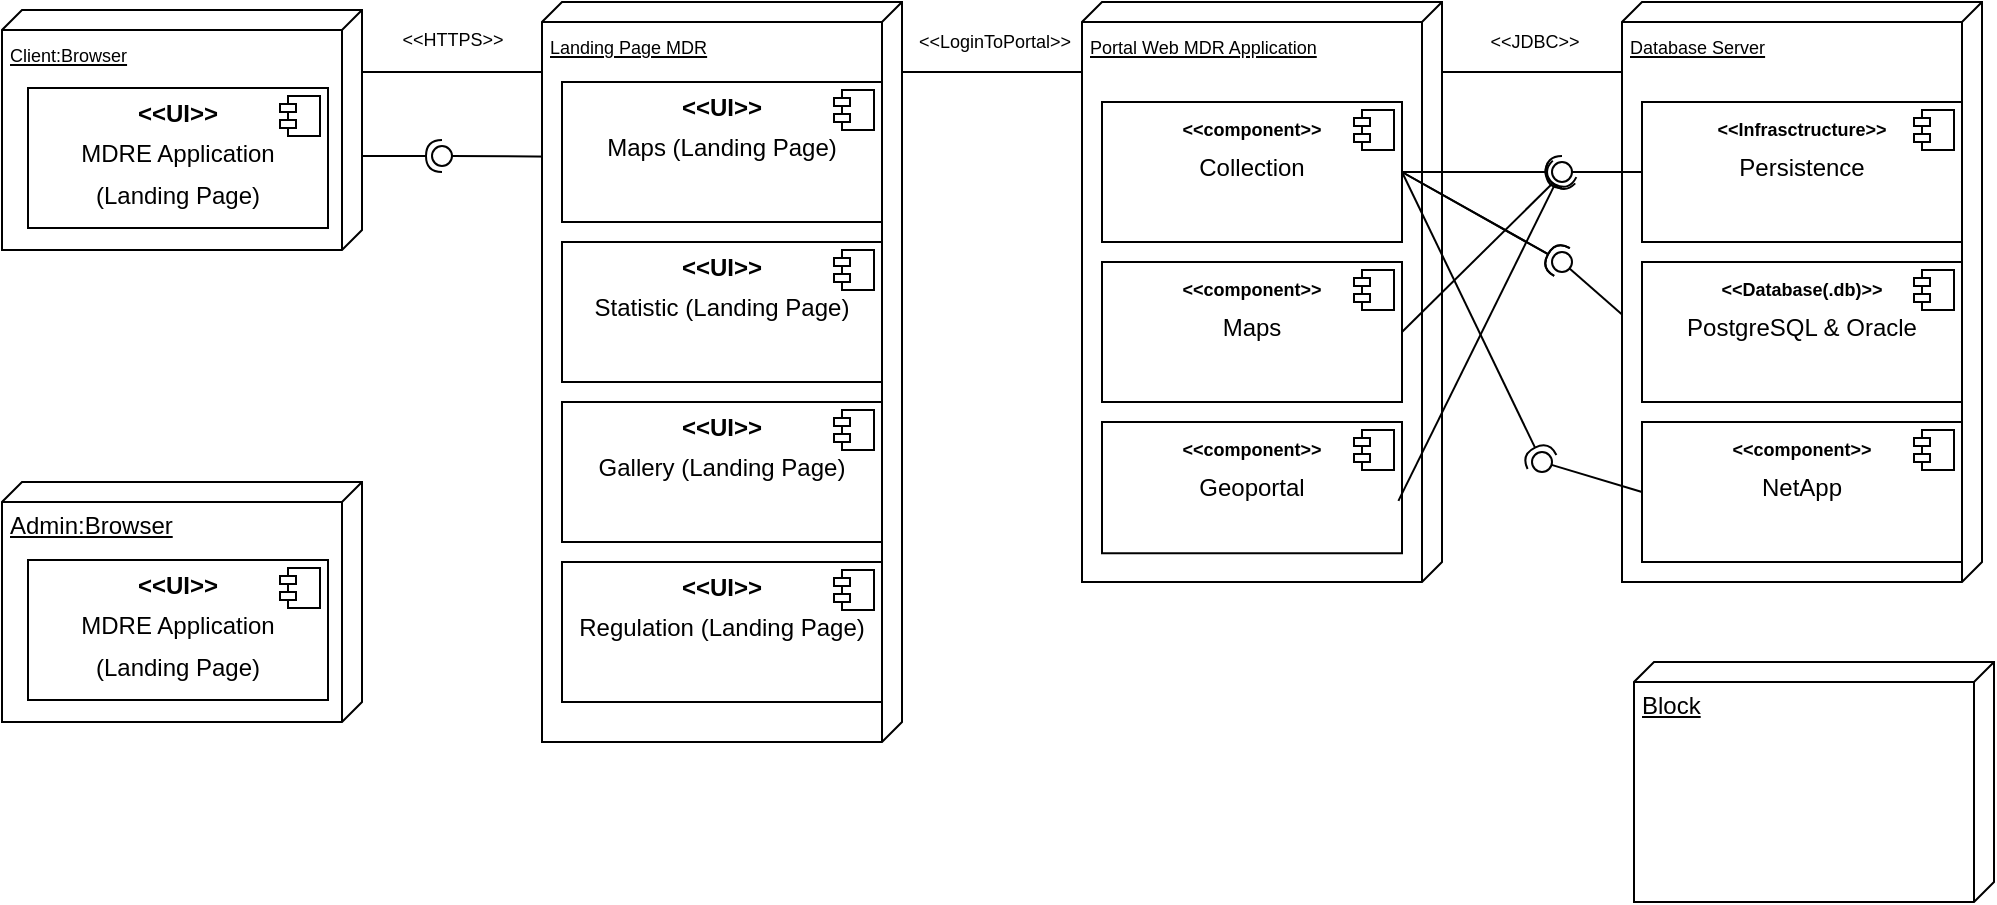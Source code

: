 <mxfile version="24.4.4" type="github">
  <diagram name="Page-1" id="lg8GERI4jvKTzHJQfLz6">
    <mxGraphModel dx="724" dy="1550" grid="1" gridSize="10" guides="1" tooltips="1" connect="1" arrows="1" fold="1" page="1" pageScale="1" pageWidth="850" pageHeight="1100" math="0" shadow="0">
      <root>
        <mxCell id="0" />
        <mxCell id="1" parent="0" />
        <mxCell id="dWrJF7Umer4r_7vTZvSn-57" value="" style="rounded=0;orthogonalLoop=1;jettySize=auto;html=1;endArrow=oval;endFill=0;sketch=0;sourcePerimeterSpacing=0;targetPerimeterSpacing=0;endSize=10;exitX=0;exitY=0.5;exitDx=0;exitDy=0;" edge="1" parent="1" source="dWrJF7Umer4r_7vTZvSn-51">
          <mxGeometry relative="1" as="geometry">
            <mxPoint x="854.0" y="-475" as="sourcePoint" />
            <mxPoint x="800" y="-430" as="targetPoint" />
          </mxGeometry>
        </mxCell>
        <mxCell id="dWrJF7Umer4r_7vTZvSn-43" value="" style="group" vertex="1" connectable="0" parent="1">
          <mxGeometry x="710" y="-556" width="126.0" height="31" as="geometry" />
        </mxCell>
        <mxCell id="dWrJF7Umer4r_7vTZvSn-44" style="edgeStyle=orthogonalEdgeStyle;rounded=0;orthogonalLoop=1;jettySize=auto;html=1;endArrow=none;endFill=0;" edge="1" parent="dWrJF7Umer4r_7vTZvSn-43">
          <mxGeometry relative="1" as="geometry">
            <mxPoint y="31" as="sourcePoint" />
            <mxPoint x="120.0" y="31" as="targetPoint" />
            <Array as="points">
              <mxPoint x="100.0" y="31" />
              <mxPoint x="100.0" y="31" />
            </Array>
          </mxGeometry>
        </mxCell>
        <mxCell id="dWrJF7Umer4r_7vTZvSn-45" value="&lt;font style=&quot;font-size: 9px;&quot;&gt;&amp;lt;&amp;lt;JDBC&amp;gt;&amp;gt;&lt;/font&gt;" style="text;html=1;align=center;verticalAlign=middle;resizable=0;points=[];autosize=1;strokeColor=none;fillColor=none;" vertex="1" parent="dWrJF7Umer4r_7vTZvSn-43">
          <mxGeometry x="41.0" width="70" height="30" as="geometry" />
        </mxCell>
        <mxCell id="dWrJF7Umer4r_7vTZvSn-42" value="" style="group" vertex="1" connectable="0" parent="1">
          <mxGeometry x="440.0" y="-556" width="126.0" height="31" as="geometry" />
        </mxCell>
        <mxCell id="dWrJF7Umer4r_7vTZvSn-40" style="edgeStyle=orthogonalEdgeStyle;rounded=0;orthogonalLoop=1;jettySize=auto;html=1;endArrow=none;endFill=0;" edge="1" parent="dWrJF7Umer4r_7vTZvSn-42">
          <mxGeometry relative="1" as="geometry">
            <mxPoint y="31" as="sourcePoint" />
            <mxPoint x="120.0" y="31" as="targetPoint" />
            <Array as="points">
              <mxPoint x="100.0" y="31" />
              <mxPoint x="100.0" y="31" />
            </Array>
          </mxGeometry>
        </mxCell>
        <mxCell id="dWrJF7Umer4r_7vTZvSn-41" value="&lt;font style=&quot;font-size: 9px;&quot;&gt;&amp;lt;&amp;lt;LoginToPortal&amp;gt;&amp;gt;&lt;/font&gt;" style="text;html=1;align=center;verticalAlign=middle;resizable=0;points=[];autosize=1;strokeColor=none;fillColor=none;" vertex="1" parent="dWrJF7Umer4r_7vTZvSn-42">
          <mxGeometry x="26.0" width="100" height="30" as="geometry" />
        </mxCell>
        <mxCell id="dWrJF7Umer4r_7vTZvSn-13" value="" style="rounded=0;orthogonalLoop=1;jettySize=auto;html=1;endArrow=halfCircle;endFill=0;endSize=6;strokeWidth=1;sketch=0;" edge="1" parent="1">
          <mxGeometry relative="1" as="geometry">
            <mxPoint x="180" y="-483" as="sourcePoint" />
            <mxPoint x="240" y="-483" as="targetPoint" />
          </mxGeometry>
        </mxCell>
        <mxCell id="dWrJF7Umer4r_7vTZvSn-11" value="" style="group" vertex="1" connectable="0" parent="1">
          <mxGeometry x="20" y="-556" width="180" height="120" as="geometry" />
        </mxCell>
        <mxCell id="dWrJF7Umer4r_7vTZvSn-10" value="&lt;font style=&quot;font-size: 9px;&quot;&gt;Client:Browser&lt;/font&gt;" style="verticalAlign=top;align=left;spacingTop=8;spacingLeft=2;spacingRight=12;shape=cube;size=10;direction=south;fontStyle=4;html=1;whiteSpace=wrap;" vertex="1" parent="dWrJF7Umer4r_7vTZvSn-11">
          <mxGeometry width="180" height="120" as="geometry" />
        </mxCell>
        <mxCell id="dWrJF7Umer4r_7vTZvSn-8" value="&lt;p style=&quot;margin:0px;margin-top:6px;text-align:center;&quot;&gt;&lt;b&gt;&amp;lt;&amp;lt;UI&amp;gt;&amp;gt;&lt;/b&gt;&lt;/p&gt;&lt;p style=&quot;margin:0px;margin-top:6px;text-align:center;&quot;&gt;MDRE Application&lt;/p&gt;&lt;p style=&quot;margin:0px;margin-top:6px;text-align:center;&quot;&gt;(Landing Page)&lt;/p&gt;" style="align=left;overflow=fill;html=1;dropTarget=0;whiteSpace=wrap;" vertex="1" parent="dWrJF7Umer4r_7vTZvSn-11">
          <mxGeometry x="13" y="39" width="150" height="70" as="geometry" />
        </mxCell>
        <mxCell id="dWrJF7Umer4r_7vTZvSn-9" value="" style="shape=component;jettyWidth=8;jettyHeight=4;" vertex="1" parent="dWrJF7Umer4r_7vTZvSn-8">
          <mxGeometry x="1" width="20" height="20" relative="1" as="geometry">
            <mxPoint x="-24" y="4" as="offset" />
          </mxGeometry>
        </mxCell>
        <mxCell id="dWrJF7Umer4r_7vTZvSn-14" value="" style="rounded=0;orthogonalLoop=1;jettySize=auto;html=1;endArrow=oval;endFill=0;sketch=0;sourcePerimeterSpacing=0;targetPerimeterSpacing=0;endSize=10;exitX=0.209;exitY=0.993;exitDx=0;exitDy=0;exitPerimeter=0;" edge="1" parent="1">
          <mxGeometry relative="1" as="geometry">
            <mxPoint x="300.26" y="-482.67" as="sourcePoint" />
            <mxPoint x="240" y="-483" as="targetPoint" />
          </mxGeometry>
        </mxCell>
        <mxCell id="dWrJF7Umer4r_7vTZvSn-15" value="" style="ellipse;whiteSpace=wrap;html=1;align=center;aspect=fixed;fillColor=none;strokeColor=none;resizable=0;perimeter=centerPerimeter;rotatable=0;allowArrows=0;points=[];outlineConnect=1;" vertex="1" parent="1">
          <mxGeometry x="245" y="-440" width="10" height="10" as="geometry" />
        </mxCell>
        <mxCell id="dWrJF7Umer4r_7vTZvSn-23" style="edgeStyle=orthogonalEdgeStyle;rounded=0;orthogonalLoop=1;jettySize=auto;html=1;endArrow=none;endFill=0;" edge="1" parent="1">
          <mxGeometry relative="1" as="geometry">
            <mxPoint x="200.0" y="-525" as="sourcePoint" />
            <mxPoint x="320" y="-525" as="targetPoint" />
            <Array as="points">
              <mxPoint x="300" y="-525" />
              <mxPoint x="300" y="-525" />
            </Array>
          </mxGeometry>
        </mxCell>
        <mxCell id="dWrJF7Umer4r_7vTZvSn-24" value="&lt;font style=&quot;font-size: 9px;&quot;&gt;&amp;lt;&amp;lt;HTTPS&amp;gt;&amp;gt;&lt;/font&gt;" style="text;html=1;align=center;verticalAlign=middle;resizable=0;points=[];autosize=1;strokeColor=none;fillColor=none;" vertex="1" parent="1">
          <mxGeometry x="210" y="-557" width="70" height="30" as="geometry" />
        </mxCell>
        <mxCell id="dWrJF7Umer4r_7vTZvSn-25" value="" style="group" vertex="1" connectable="0" parent="1">
          <mxGeometry x="20" y="-320" width="180" height="120" as="geometry" />
        </mxCell>
        <mxCell id="dWrJF7Umer4r_7vTZvSn-26" value="Admin:Browser" style="verticalAlign=top;align=left;spacingTop=8;spacingLeft=2;spacingRight=12;shape=cube;size=10;direction=south;fontStyle=4;html=1;whiteSpace=wrap;" vertex="1" parent="dWrJF7Umer4r_7vTZvSn-25">
          <mxGeometry width="180" height="120" as="geometry" />
        </mxCell>
        <mxCell id="dWrJF7Umer4r_7vTZvSn-27" value="&lt;p style=&quot;margin:0px;margin-top:6px;text-align:center;&quot;&gt;&lt;b&gt;&amp;lt;&amp;lt;UI&amp;gt;&amp;gt;&lt;/b&gt;&lt;/p&gt;&lt;p style=&quot;margin:0px;margin-top:6px;text-align:center;&quot;&gt;MDRE Application&lt;/p&gt;&lt;p style=&quot;margin:0px;margin-top:6px;text-align:center;&quot;&gt;(Landing Page)&lt;/p&gt;" style="align=left;overflow=fill;html=1;dropTarget=0;whiteSpace=wrap;" vertex="1" parent="dWrJF7Umer4r_7vTZvSn-25">
          <mxGeometry x="13" y="39" width="150" height="70" as="geometry" />
        </mxCell>
        <mxCell id="dWrJF7Umer4r_7vTZvSn-28" value="" style="shape=component;jettyWidth=8;jettyHeight=4;" vertex="1" parent="dWrJF7Umer4r_7vTZvSn-27">
          <mxGeometry x="1" width="20" height="20" relative="1" as="geometry">
            <mxPoint x="-24" y="4" as="offset" />
          </mxGeometry>
        </mxCell>
        <mxCell id="dWrJF7Umer4r_7vTZvSn-29" value="" style="group" vertex="1" connectable="0" parent="1">
          <mxGeometry x="290" y="-560" width="180" height="370" as="geometry" />
        </mxCell>
        <mxCell id="dWrJF7Umer4r_7vTZvSn-12" value="&lt;font style=&quot;font-size: 9px;&quot;&gt;Landing Page MDR&lt;/font&gt;" style="verticalAlign=top;align=left;spacingTop=8;spacingLeft=2;spacingRight=12;shape=cube;size=10;direction=south;fontStyle=4;html=1;whiteSpace=wrap;" vertex="1" parent="dWrJF7Umer4r_7vTZvSn-29">
          <mxGeometry width="180" height="370" as="geometry" />
        </mxCell>
        <mxCell id="dWrJF7Umer4r_7vTZvSn-3" value="&lt;p style=&quot;margin:0px;margin-top:6px;text-align:center;&quot;&gt;&lt;b&gt;&amp;lt;&amp;lt;UI&amp;gt;&amp;gt;&lt;/b&gt;&lt;/p&gt;&lt;p style=&quot;margin:0px;margin-top:6px;text-align:center;&quot;&gt;&lt;span style=&quot;background-color: initial;&quot;&gt;Maps (Landing Page)&lt;/span&gt;&lt;br&gt;&lt;/p&gt;" style="align=left;overflow=fill;html=1;dropTarget=0;whiteSpace=wrap;" vertex="1" parent="dWrJF7Umer4r_7vTZvSn-29">
          <mxGeometry x="10" y="40" width="160" height="70" as="geometry" />
        </mxCell>
        <mxCell id="dWrJF7Umer4r_7vTZvSn-4" value="" style="shape=component;jettyWidth=8;jettyHeight=4;" vertex="1" parent="dWrJF7Umer4r_7vTZvSn-3">
          <mxGeometry x="1" width="20" height="20" relative="1" as="geometry">
            <mxPoint x="-24" y="4" as="offset" />
          </mxGeometry>
        </mxCell>
        <mxCell id="dWrJF7Umer4r_7vTZvSn-16" value="&lt;p style=&quot;margin:0px;margin-top:6px;text-align:center;&quot;&gt;&lt;b&gt;&amp;lt;&amp;lt;UI&amp;gt;&amp;gt;&lt;/b&gt;&lt;/p&gt;&lt;p style=&quot;margin:0px;margin-top:6px;text-align:center;&quot;&gt;&lt;span style=&quot;background-color: initial;&quot;&gt;Statistic (Landing Page)&lt;/span&gt;&lt;br&gt;&lt;/p&gt;" style="align=left;overflow=fill;html=1;dropTarget=0;whiteSpace=wrap;" vertex="1" parent="dWrJF7Umer4r_7vTZvSn-29">
          <mxGeometry x="10" y="120" width="160" height="70" as="geometry" />
        </mxCell>
        <mxCell id="dWrJF7Umer4r_7vTZvSn-17" value="" style="shape=component;jettyWidth=8;jettyHeight=4;" vertex="1" parent="dWrJF7Umer4r_7vTZvSn-16">
          <mxGeometry x="1" width="20" height="20" relative="1" as="geometry">
            <mxPoint x="-24" y="4" as="offset" />
          </mxGeometry>
        </mxCell>
        <mxCell id="dWrJF7Umer4r_7vTZvSn-18" value="&lt;p style=&quot;margin:0px;margin-top:6px;text-align:center;&quot;&gt;&lt;b&gt;&amp;lt;&amp;lt;UI&amp;gt;&amp;gt;&lt;/b&gt;&lt;/p&gt;&lt;p style=&quot;margin:0px;margin-top:6px;text-align:center;&quot;&gt;&lt;span style=&quot;background-color: initial;&quot;&gt;Gallery (Landing Page)&lt;/span&gt;&lt;br&gt;&lt;/p&gt;" style="align=left;overflow=fill;html=1;dropTarget=0;whiteSpace=wrap;" vertex="1" parent="dWrJF7Umer4r_7vTZvSn-29">
          <mxGeometry x="10" y="200" width="160" height="70" as="geometry" />
        </mxCell>
        <mxCell id="dWrJF7Umer4r_7vTZvSn-19" value="" style="shape=component;jettyWidth=8;jettyHeight=4;" vertex="1" parent="dWrJF7Umer4r_7vTZvSn-18">
          <mxGeometry x="1" width="20" height="20" relative="1" as="geometry">
            <mxPoint x="-24" y="4" as="offset" />
          </mxGeometry>
        </mxCell>
        <mxCell id="dWrJF7Umer4r_7vTZvSn-20" value="&lt;p style=&quot;margin:0px;margin-top:6px;text-align:center;&quot;&gt;&lt;b&gt;&amp;lt;&amp;lt;UI&amp;gt;&amp;gt;&lt;/b&gt;&lt;/p&gt;&lt;p style=&quot;margin:0px;margin-top:6px;text-align:center;&quot;&gt;&lt;span style=&quot;background-color: initial;&quot;&gt;Regulation (Landing Page)&lt;/span&gt;&lt;br&gt;&lt;/p&gt;" style="align=left;overflow=fill;html=1;dropTarget=0;whiteSpace=wrap;" vertex="1" parent="dWrJF7Umer4r_7vTZvSn-29">
          <mxGeometry x="10" y="280" width="160" height="70" as="geometry" />
        </mxCell>
        <mxCell id="dWrJF7Umer4r_7vTZvSn-21" value="" style="shape=component;jettyWidth=8;jettyHeight=4;" vertex="1" parent="dWrJF7Umer4r_7vTZvSn-20">
          <mxGeometry x="1" width="20" height="20" relative="1" as="geometry">
            <mxPoint x="-24" y="4" as="offset" />
          </mxGeometry>
        </mxCell>
        <mxCell id="dWrJF7Umer4r_7vTZvSn-46" value="" style="group" vertex="1" connectable="0" parent="1">
          <mxGeometry x="560" y="-560" width="180" height="290" as="geometry" />
        </mxCell>
        <mxCell id="dWrJF7Umer4r_7vTZvSn-31" value="&lt;font style=&quot;font-size: 9px;&quot;&gt;Portal Web MDR Application&lt;/font&gt;" style="verticalAlign=top;align=left;spacingTop=8;spacingLeft=2;spacingRight=12;shape=cube;size=10;direction=south;fontStyle=4;html=1;whiteSpace=wrap;" vertex="1" parent="dWrJF7Umer4r_7vTZvSn-46">
          <mxGeometry width="180" height="290" as="geometry" />
        </mxCell>
        <mxCell id="dWrJF7Umer4r_7vTZvSn-32" value="&lt;p style=&quot;margin:0px;margin-top:6px;text-align:center;&quot;&gt;&lt;b&gt;&lt;font style=&quot;font-size: 9px;&quot;&gt;&amp;lt;&amp;lt;component&amp;gt;&amp;gt;&lt;/font&gt;&lt;/b&gt;&lt;/p&gt;&lt;p style=&quot;margin:0px;margin-top:6px;text-align:center;&quot;&gt;&lt;span style=&quot;background-color: initial;&quot;&gt;Collection&lt;/span&gt;&lt;br&gt;&lt;/p&gt;" style="align=left;overflow=fill;html=1;dropTarget=0;whiteSpace=wrap;" vertex="1" parent="dWrJF7Umer4r_7vTZvSn-46">
          <mxGeometry x="10" y="50" width="150" height="70" as="geometry" />
        </mxCell>
        <mxCell id="dWrJF7Umer4r_7vTZvSn-33" value="" style="shape=component;jettyWidth=8;jettyHeight=4;" vertex="1" parent="dWrJF7Umer4r_7vTZvSn-32">
          <mxGeometry x="1" width="20" height="20" relative="1" as="geometry">
            <mxPoint x="-24" y="4" as="offset" />
          </mxGeometry>
        </mxCell>
        <mxCell id="dWrJF7Umer4r_7vTZvSn-34" value="&lt;p style=&quot;margin:0px;margin-top:6px;text-align:center;&quot;&gt;&lt;b&gt;&lt;font style=&quot;font-size: 9px;&quot;&gt;&amp;lt;&amp;lt;component&amp;gt;&amp;gt;&lt;/font&gt;&lt;/b&gt;&lt;/p&gt;&lt;p style=&quot;margin:0px;margin-top:6px;text-align:center;&quot;&gt;&lt;span style=&quot;background-color: initial;&quot;&gt;Maps&lt;/span&gt;&lt;br&gt;&lt;/p&gt;" style="align=left;overflow=fill;html=1;dropTarget=0;whiteSpace=wrap;" vertex="1" parent="dWrJF7Umer4r_7vTZvSn-46">
          <mxGeometry x="10" y="130" width="150" height="70" as="geometry" />
        </mxCell>
        <mxCell id="dWrJF7Umer4r_7vTZvSn-35" value="" style="shape=component;jettyWidth=8;jettyHeight=4;" vertex="1" parent="dWrJF7Umer4r_7vTZvSn-34">
          <mxGeometry x="1" width="20" height="20" relative="1" as="geometry">
            <mxPoint x="-24" y="4" as="offset" />
          </mxGeometry>
        </mxCell>
        <mxCell id="dWrJF7Umer4r_7vTZvSn-36" value="&lt;p style=&quot;margin:0px;margin-top:6px;text-align:center;&quot;&gt;&lt;b&gt;&lt;font style=&quot;font-size: 9px;&quot;&gt;&amp;lt;&amp;lt;component&amp;gt;&amp;gt;&lt;/font&gt;&lt;/b&gt;&lt;/p&gt;&lt;p style=&quot;margin:0px;margin-top:6px;text-align:center;&quot;&gt;&lt;span style=&quot;background-color: initial;&quot;&gt;Geoportal&lt;/span&gt;&lt;br&gt;&lt;/p&gt;" style="align=left;overflow=fill;html=1;dropTarget=0;whiteSpace=wrap;" vertex="1" parent="dWrJF7Umer4r_7vTZvSn-46">
          <mxGeometry x="10" y="210" width="150" height="65.63" as="geometry" />
        </mxCell>
        <mxCell id="dWrJF7Umer4r_7vTZvSn-37" value="" style="shape=component;jettyWidth=8;jettyHeight=4;" vertex="1" parent="dWrJF7Umer4r_7vTZvSn-36">
          <mxGeometry x="1" width="20" height="20" relative="1" as="geometry">
            <mxPoint x="-24" y="4" as="offset" />
          </mxGeometry>
        </mxCell>
        <mxCell id="dWrJF7Umer4r_7vTZvSn-47" value="" style="group" vertex="1" connectable="0" parent="1">
          <mxGeometry x="830" y="-560" width="180" height="290" as="geometry" />
        </mxCell>
        <mxCell id="dWrJF7Umer4r_7vTZvSn-48" value="&lt;font style=&quot;font-size: 9px;&quot;&gt;Database Server&lt;/font&gt;" style="verticalAlign=top;align=left;spacingTop=8;spacingLeft=2;spacingRight=12;shape=cube;size=10;direction=south;fontStyle=4;html=1;whiteSpace=wrap;" vertex="1" parent="dWrJF7Umer4r_7vTZvSn-47">
          <mxGeometry width="180" height="290" as="geometry" />
        </mxCell>
        <mxCell id="dWrJF7Umer4r_7vTZvSn-49" value="&lt;p style=&quot;margin:0px;margin-top:6px;text-align:center;&quot;&gt;&lt;b&gt;&lt;font style=&quot;font-size: 9px;&quot;&gt;&amp;lt;&amp;lt;Infrasctructure&amp;gt;&amp;gt;&lt;/font&gt;&lt;/b&gt;&lt;/p&gt;&lt;p style=&quot;margin:0px;margin-top:6px;text-align:center;&quot;&gt;Persistence&lt;/p&gt;" style="align=left;overflow=fill;html=1;dropTarget=0;whiteSpace=wrap;" vertex="1" parent="dWrJF7Umer4r_7vTZvSn-47">
          <mxGeometry x="10" y="50" width="160" height="70" as="geometry" />
        </mxCell>
        <mxCell id="dWrJF7Umer4r_7vTZvSn-50" value="" style="shape=component;jettyWidth=8;jettyHeight=4;" vertex="1" parent="dWrJF7Umer4r_7vTZvSn-49">
          <mxGeometry x="1" width="20" height="20" relative="1" as="geometry">
            <mxPoint x="-24" y="4" as="offset" />
          </mxGeometry>
        </mxCell>
        <mxCell id="dWrJF7Umer4r_7vTZvSn-51" value="&lt;p style=&quot;margin:0px;margin-top:6px;text-align:center;&quot;&gt;&lt;b&gt;&lt;font style=&quot;font-size: 9px;&quot;&gt;&amp;lt;&amp;lt;Database(.db)&amp;gt;&amp;gt;&lt;/font&gt;&lt;/b&gt;&lt;/p&gt;&lt;p style=&quot;margin:0px;margin-top:6px;text-align:center;&quot;&gt;PostgreSQL &amp;amp; Oracle&lt;/p&gt;" style="align=left;overflow=fill;html=1;dropTarget=0;whiteSpace=wrap;" vertex="1" parent="dWrJF7Umer4r_7vTZvSn-47">
          <mxGeometry x="10" y="130" width="160" height="70" as="geometry" />
        </mxCell>
        <mxCell id="dWrJF7Umer4r_7vTZvSn-52" value="" style="shape=component;jettyWidth=8;jettyHeight=4;" vertex="1" parent="dWrJF7Umer4r_7vTZvSn-51">
          <mxGeometry x="1" width="20" height="20" relative="1" as="geometry">
            <mxPoint x="-24" y="4" as="offset" />
          </mxGeometry>
        </mxCell>
        <mxCell id="dWrJF7Umer4r_7vTZvSn-53" value="&lt;p style=&quot;margin:0px;margin-top:6px;text-align:center;&quot;&gt;&lt;b&gt;&lt;font style=&quot;font-size: 9px;&quot;&gt;&amp;lt;&amp;lt;component&amp;gt;&amp;gt;&lt;/font&gt;&lt;/b&gt;&lt;/p&gt;&lt;p style=&quot;margin:0px;margin-top:6px;text-align:center;&quot;&gt;&lt;span style=&quot;background-color: initial;&quot;&gt;NetApp&lt;/span&gt;&lt;br&gt;&lt;/p&gt;" style="align=left;overflow=fill;html=1;dropTarget=0;whiteSpace=wrap;" vertex="1" parent="dWrJF7Umer4r_7vTZvSn-47">
          <mxGeometry x="10" y="210" width="160" height="70" as="geometry" />
        </mxCell>
        <mxCell id="dWrJF7Umer4r_7vTZvSn-54" value="" style="shape=component;jettyWidth=8;jettyHeight=4;" vertex="1" parent="dWrJF7Umer4r_7vTZvSn-53">
          <mxGeometry x="1" width="20" height="20" relative="1" as="geometry">
            <mxPoint x="-24" y="4" as="offset" />
          </mxGeometry>
        </mxCell>
        <mxCell id="dWrJF7Umer4r_7vTZvSn-55" value="Block" style="verticalAlign=top;align=left;spacingTop=8;spacingLeft=2;spacingRight=12;shape=cube;size=10;direction=south;fontStyle=4;html=1;whiteSpace=wrap;" vertex="1" parent="1">
          <mxGeometry x="836" y="-230" width="180" height="120" as="geometry" />
        </mxCell>
        <mxCell id="dWrJF7Umer4r_7vTZvSn-56" value="" style="rounded=0;orthogonalLoop=1;jettySize=auto;html=1;endArrow=halfCircle;endFill=0;endSize=6;strokeWidth=1;sketch=0;exitX=1;exitY=0.5;exitDx=0;exitDy=0;" edge="1" parent="1" source="dWrJF7Umer4r_7vTZvSn-32">
          <mxGeometry relative="1" as="geometry">
            <mxPoint x="806" y="-452" as="sourcePoint" />
            <mxPoint x="800" y="-430" as="targetPoint" />
          </mxGeometry>
        </mxCell>
        <mxCell id="dWrJF7Umer4r_7vTZvSn-58" value="" style="ellipse;whiteSpace=wrap;html=1;align=center;aspect=fixed;fillColor=none;strokeColor=none;resizable=0;perimeter=centerPerimeter;rotatable=0;allowArrows=0;points=[];outlineConnect=1;" vertex="1" parent="1">
          <mxGeometry x="781" y="-457" width="10" height="10" as="geometry" />
        </mxCell>
        <mxCell id="dWrJF7Umer4r_7vTZvSn-59" value="" style="rounded=0;orthogonalLoop=1;jettySize=auto;html=1;endArrow=halfCircle;endFill=0;endSize=6;strokeWidth=1;sketch=0;fontSize=12;curved=1;exitX=1;exitY=0.5;exitDx=0;exitDy=0;" edge="1" parent="1" source="dWrJF7Umer4r_7vTZvSn-32">
          <mxGeometry relative="1" as="geometry">
            <mxPoint x="796" y="-400" as="sourcePoint" />
            <mxPoint x="800" y="-430" as="targetPoint" />
          </mxGeometry>
        </mxCell>
        <mxCell id="dWrJF7Umer4r_7vTZvSn-60" value="" style="ellipse;whiteSpace=wrap;html=1;align=center;aspect=fixed;fillColor=none;strokeColor=none;resizable=0;perimeter=centerPerimeter;rotatable=0;allowArrows=0;points=[];outlineConnect=1;" vertex="1" parent="1">
          <mxGeometry x="771" y="-405" width="10" height="10" as="geometry" />
        </mxCell>
        <mxCell id="dWrJF7Umer4r_7vTZvSn-61" value="" style="rounded=0;orthogonalLoop=1;jettySize=auto;html=1;endArrow=oval;endFill=0;sketch=0;sourcePerimeterSpacing=0;targetPerimeterSpacing=0;endSize=10;exitX=0;exitY=0.5;exitDx=0;exitDy=0;" edge="1" parent="1" source="dWrJF7Umer4r_7vTZvSn-49">
          <mxGeometry relative="1" as="geometry">
            <mxPoint x="850" y="-385" as="sourcePoint" />
            <mxPoint x="800" y="-475" as="targetPoint" />
          </mxGeometry>
        </mxCell>
        <mxCell id="dWrJF7Umer4r_7vTZvSn-62" value="" style="rounded=0;orthogonalLoop=1;jettySize=auto;html=1;endArrow=halfCircle;endFill=0;endSize=6;strokeWidth=1;sketch=0;fontSize=12;curved=1;exitX=1;exitY=0.5;exitDx=0;exitDy=0;" edge="1" parent="1" source="dWrJF7Umer4r_7vTZvSn-32">
          <mxGeometry relative="1" as="geometry">
            <mxPoint x="730" y="-465" as="sourcePoint" />
            <mxPoint x="800" y="-475" as="targetPoint" />
          </mxGeometry>
        </mxCell>
        <mxCell id="dWrJF7Umer4r_7vTZvSn-63" value="" style="rounded=0;orthogonalLoop=1;jettySize=auto;html=1;endArrow=halfCircle;endFill=0;endSize=6;strokeWidth=1;sketch=0;fontSize=12;curved=1;exitX=1;exitY=0.5;exitDx=0;exitDy=0;" edge="1" parent="1" source="dWrJF7Umer4r_7vTZvSn-34">
          <mxGeometry relative="1" as="geometry">
            <mxPoint x="720.25" y="-387.91" as="sourcePoint" />
            <mxPoint x="801" y="-475" as="targetPoint" />
          </mxGeometry>
        </mxCell>
        <mxCell id="dWrJF7Umer4r_7vTZvSn-64" value="" style="rounded=0;orthogonalLoop=1;jettySize=auto;html=1;endArrow=halfCircle;endFill=0;endSize=6;strokeWidth=1;sketch=0;fontSize=12;curved=1;exitX=0.988;exitY=0.601;exitDx=0;exitDy=0;exitPerimeter=0;" edge="1" parent="1" source="dWrJF7Umer4r_7vTZvSn-36">
          <mxGeometry relative="1" as="geometry">
            <mxPoint x="720.0" y="-323.185" as="sourcePoint" />
            <mxPoint x="800" y="-476" as="targetPoint" />
          </mxGeometry>
        </mxCell>
        <mxCell id="dWrJF7Umer4r_7vTZvSn-65" value="" style="rounded=0;orthogonalLoop=1;jettySize=auto;html=1;endArrow=halfCircle;endFill=0;endSize=6;strokeWidth=1;sketch=0;fontSize=12;curved=1;exitX=1;exitY=0.5;exitDx=0;exitDy=0;" edge="1" parent="1" source="dWrJF7Umer4r_7vTZvSn-32">
          <mxGeometry relative="1" as="geometry">
            <mxPoint x="730" y="-465" as="sourcePoint" />
            <mxPoint x="790" y="-330" as="targetPoint" />
          </mxGeometry>
        </mxCell>
        <mxCell id="dWrJF7Umer4r_7vTZvSn-66" value="" style="rounded=0;orthogonalLoop=1;jettySize=auto;html=1;endArrow=oval;endFill=0;sketch=0;sourcePerimeterSpacing=0;targetPerimeterSpacing=0;endSize=10;exitX=0;exitY=0.5;exitDx=0;exitDy=0;" edge="1" parent="1" source="dWrJF7Umer4r_7vTZvSn-53">
          <mxGeometry relative="1" as="geometry">
            <mxPoint x="850" y="-385" as="sourcePoint" />
            <mxPoint x="790" y="-330" as="targetPoint" />
          </mxGeometry>
        </mxCell>
      </root>
    </mxGraphModel>
  </diagram>
</mxfile>
